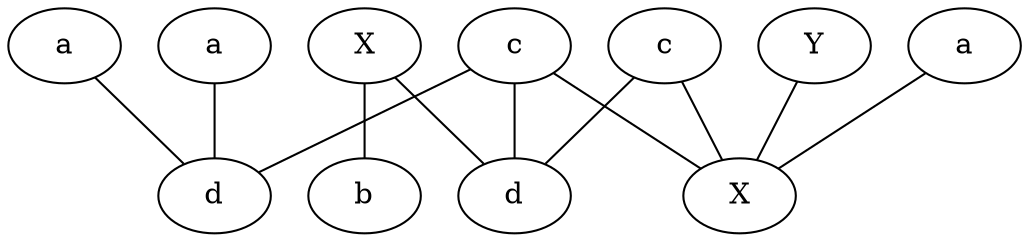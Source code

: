 graph Sergio3 {
	3 [label=a]
	4 [label=a]
	5 [label=c]
	6 [label=d]
	1 [label=c]
	7 [label=a]
	2 [label=X]
	8 [label=b]
	9 [label=d]
	3 -- 6
	4 -- 6
	5 -- 6
	2 -- 8
	2 -- 9
	5 -- 9
	1 -- 9
	0 [label=Y]
	10 [label=X]
	0 -- 10
	1 -- 10
	7 -- 10
	5 -- 10
}
